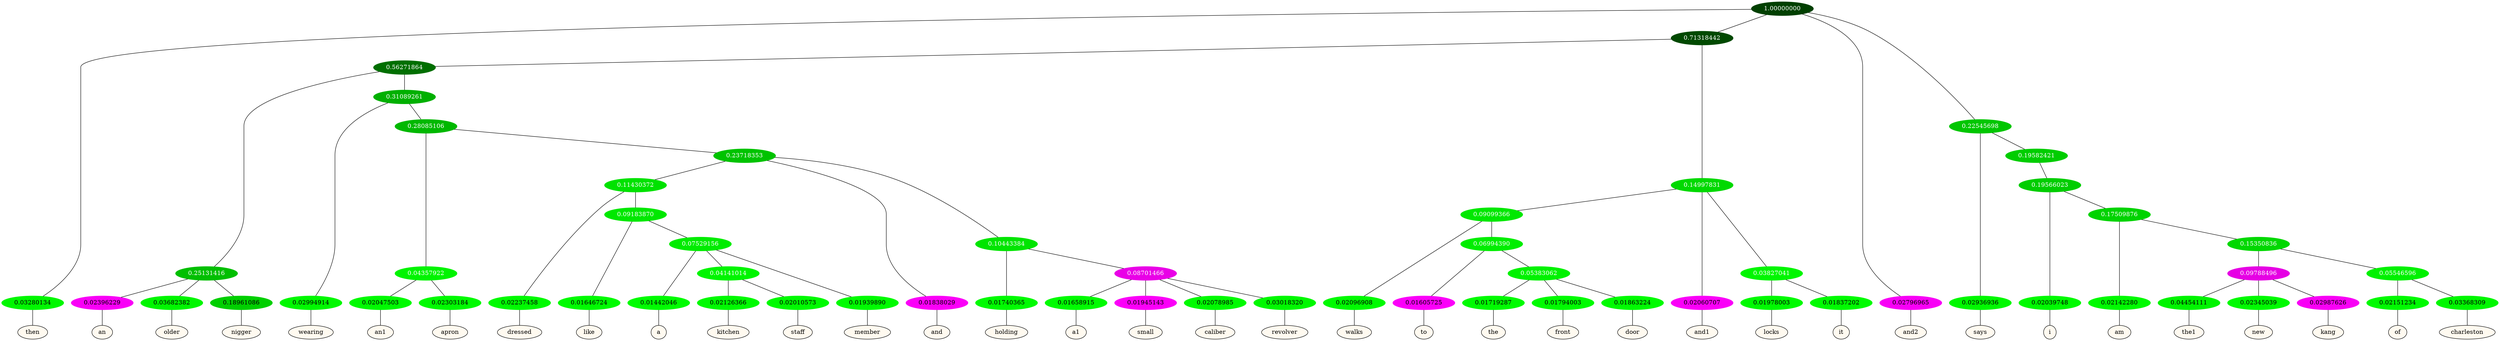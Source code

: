 graph {
	node [format=png height=0.15 nodesep=0.001 ordering=out overlap=prism overlap_scaling=0.01 ranksep=0.001 ratio=0.2 style=filled width=0.15]
	{
		rank=same
		a_w_1 [label=then color=black fillcolor=floralwhite style="filled,solid"]
		a_w_15 [label=an color=black fillcolor=floralwhite style="filled,solid"]
		a_w_16 [label=older color=black fillcolor=floralwhite style="filled,solid"]
		a_w_17 [label=nigger color=black fillcolor=floralwhite style="filled,solid"]
		a_w_18 [label=wearing color=black fillcolor=floralwhite style="filled,solid"]
		a_w_32 [label=an1 color=black fillcolor=floralwhite style="filled,solid"]
		a_w_33 [label=apron color=black fillcolor=floralwhite style="filled,solid"]
		a_w_42 [label=dressed color=black fillcolor=floralwhite style="filled,solid"]
		a_w_51 [label=like color=black fillcolor=floralwhite style="filled,solid"]
		a_w_57 [label=a color=black fillcolor=floralwhite style="filled,solid"]
		a_w_60 [label=kitchen color=black fillcolor=floralwhite style="filled,solid"]
		a_w_61 [label=staff color=black fillcolor=floralwhite style="filled,solid"]
		a_w_59 [label=member color=black fillcolor=floralwhite style="filled,solid"]
		a_w_35 [label=and color=black fillcolor=floralwhite style="filled,solid"]
		a_w_44 [label=holding color=black fillcolor=floralwhite style="filled,solid"]
		a_w_53 [label=a1 color=black fillcolor=floralwhite style="filled,solid"]
		a_w_54 [label=small color=black fillcolor=floralwhite style="filled,solid"]
		a_w_55 [label=caliber color=black fillcolor=floralwhite style="filled,solid"]
		a_w_56 [label=revolver color=black fillcolor=floralwhite style="filled,solid"]
		a_w_20 [label=walks color=black fillcolor=floralwhite style="filled,solid"]
		a_w_28 [label=to color=black fillcolor=floralwhite style="filled,solid"]
		a_w_37 [label=the color=black fillcolor=floralwhite style="filled,solid"]
		a_w_38 [label=front color=black fillcolor=floralwhite style="filled,solid"]
		a_w_39 [label=door color=black fillcolor=floralwhite style="filled,solid"]
		a_w_12 [label=and1 color=black fillcolor=floralwhite style="filled,solid"]
		a_w_22 [label=locks color=black fillcolor=floralwhite style="filled,solid"]
		a_w_23 [label=it color=black fillcolor=floralwhite style="filled,solid"]
		a_w_3 [label=and2 color=black fillcolor=floralwhite style="filled,solid"]
		a_w_7 [label=says color=black fillcolor=floralwhite style="filled,solid"]
		a_w_24 [label=i color=black fillcolor=floralwhite style="filled,solid"]
		a_w_30 [label=am color=black fillcolor=floralwhite style="filled,solid"]
		a_w_46 [label=the1 color=black fillcolor=floralwhite style="filled,solid"]
		a_w_47 [label=new color=black fillcolor=floralwhite style="filled,solid"]
		a_w_48 [label=kang color=black fillcolor=floralwhite style="filled,solid"]
		a_w_49 [label=of color=black fillcolor=floralwhite style="filled,solid"]
		a_w_50 [label=charleston color=black fillcolor=floralwhite style="filled,solid"]
	}
	a_n_1 -- a_w_1
	a_n_15 -- a_w_15
	a_n_16 -- a_w_16
	a_n_17 -- a_w_17
	a_n_18 -- a_w_18
	a_n_32 -- a_w_32
	a_n_33 -- a_w_33
	a_n_42 -- a_w_42
	a_n_51 -- a_w_51
	a_n_57 -- a_w_57
	a_n_60 -- a_w_60
	a_n_61 -- a_w_61
	a_n_59 -- a_w_59
	a_n_35 -- a_w_35
	a_n_44 -- a_w_44
	a_n_53 -- a_w_53
	a_n_54 -- a_w_54
	a_n_55 -- a_w_55
	a_n_56 -- a_w_56
	a_n_20 -- a_w_20
	a_n_28 -- a_w_28
	a_n_37 -- a_w_37
	a_n_38 -- a_w_38
	a_n_39 -- a_w_39
	a_n_12 -- a_w_12
	a_n_22 -- a_w_22
	a_n_23 -- a_w_23
	a_n_3 -- a_w_3
	a_n_7 -- a_w_7
	a_n_24 -- a_w_24
	a_n_30 -- a_w_30
	a_n_46 -- a_w_46
	a_n_47 -- a_w_47
	a_n_48 -- a_w_48
	a_n_49 -- a_w_49
	a_n_50 -- a_w_50
	{
		rank=same
		a_n_1 [label=0.03280134 color="0.334 1.000 0.967" fontcolor=black]
		a_n_15 [label=0.02396229 color="0.835 1.000 0.976" fontcolor=black]
		a_n_16 [label=0.03682382 color="0.334 1.000 0.963" fontcolor=black]
		a_n_17 [label=0.18961086 color="0.334 1.000 0.810" fontcolor=black]
		a_n_18 [label=0.02994914 color="0.334 1.000 0.970" fontcolor=black]
		a_n_32 [label=0.02047503 color="0.334 1.000 0.980" fontcolor=black]
		a_n_33 [label=0.02303184 color="0.334 1.000 0.977" fontcolor=black]
		a_n_42 [label=0.02237458 color="0.334 1.000 0.978" fontcolor=black]
		a_n_51 [label=0.01646724 color="0.334 1.000 0.984" fontcolor=black]
		a_n_57 [label=0.01442046 color="0.334 1.000 0.986" fontcolor=black]
		a_n_60 [label=0.02126366 color="0.334 1.000 0.979" fontcolor=black]
		a_n_61 [label=0.02010573 color="0.334 1.000 0.980" fontcolor=black]
		a_n_59 [label=0.01939890 color="0.334 1.000 0.981" fontcolor=black]
		a_n_35 [label=0.01838029 color="0.835 1.000 0.982" fontcolor=black]
		a_n_44 [label=0.01740365 color="0.334 1.000 0.983" fontcolor=black]
		a_n_53 [label=0.01658915 color="0.334 1.000 0.983" fontcolor=black]
		a_n_54 [label=0.01945143 color="0.835 1.000 0.981" fontcolor=black]
		a_n_55 [label=0.02078985 color="0.334 1.000 0.979" fontcolor=black]
		a_n_56 [label=0.03018320 color="0.334 1.000 0.970" fontcolor=black]
		a_n_20 [label=0.02096908 color="0.334 1.000 0.979" fontcolor=black]
		a_n_28 [label=0.01605725 color="0.835 1.000 0.984" fontcolor=black]
		a_n_37 [label=0.01719287 color="0.334 1.000 0.983" fontcolor=black]
		a_n_38 [label=0.01794003 color="0.334 1.000 0.982" fontcolor=black]
		a_n_39 [label=0.01863224 color="0.334 1.000 0.981" fontcolor=black]
		a_n_12 [label=0.02060707 color="0.835 1.000 0.979" fontcolor=black]
		a_n_22 [label=0.01978003 color="0.334 1.000 0.980" fontcolor=black]
		a_n_23 [label=0.01837202 color="0.334 1.000 0.982" fontcolor=black]
		a_n_3 [label=0.02796965 color="0.835 1.000 0.972" fontcolor=black]
		a_n_7 [label=0.02936936 color="0.334 1.000 0.971" fontcolor=black]
		a_n_24 [label=0.02039748 color="0.334 1.000 0.980" fontcolor=black]
		a_n_30 [label=0.02142280 color="0.334 1.000 0.979" fontcolor=black]
		a_n_46 [label=0.04454111 color="0.334 1.000 0.955" fontcolor=black]
		a_n_47 [label=0.02345039 color="0.334 1.000 0.977" fontcolor=black]
		a_n_48 [label=0.02987626 color="0.835 1.000 0.970" fontcolor=black]
		a_n_49 [label=0.02151234 color="0.334 1.000 0.978" fontcolor=black]
		a_n_50 [label=0.03368309 color="0.334 1.000 0.966" fontcolor=black]
	}
	a_n_0 [label=1.00000000 color="0.334 1.000 0.250" fontcolor=grey99]
	a_n_0 -- a_n_1
	a_n_2 [label=0.71318442 color="0.334 1.000 0.287" fontcolor=grey99]
	a_n_0 -- a_n_2
	a_n_0 -- a_n_3
	a_n_4 [label=0.22545698 color="0.334 1.000 0.775" fontcolor=grey99]
	a_n_0 -- a_n_4
	a_n_5 [label=0.56271864 color="0.334 1.000 0.437" fontcolor=grey99]
	a_n_2 -- a_n_5
	a_n_6 [label=0.14997831 color="0.334 1.000 0.850" fontcolor=grey99]
	a_n_2 -- a_n_6
	a_n_4 -- a_n_7
	a_n_8 [label=0.19582421 color="0.334 1.000 0.804" fontcolor=grey99]
	a_n_4 -- a_n_8
	a_n_9 [label=0.25131416 color="0.334 1.000 0.749" fontcolor=grey99]
	a_n_5 -- a_n_9
	a_n_10 [label=0.31089261 color="0.334 1.000 0.689" fontcolor=grey99]
	a_n_5 -- a_n_10
	a_n_11 [label=0.09099366 color="0.334 1.000 0.909" fontcolor=grey99]
	a_n_6 -- a_n_11
	a_n_6 -- a_n_12
	a_n_13 [label=0.03827041 color="0.334 1.000 0.962" fontcolor=grey99]
	a_n_6 -- a_n_13
	a_n_14 [label=0.19566023 color="0.334 1.000 0.804" fontcolor=grey99]
	a_n_8 -- a_n_14
	a_n_9 -- a_n_15
	a_n_9 -- a_n_16
	a_n_9 -- a_n_17
	a_n_10 -- a_n_18
	a_n_19 [label=0.28085106 color="0.334 1.000 0.719" fontcolor=grey99]
	a_n_10 -- a_n_19
	a_n_11 -- a_n_20
	a_n_21 [label=0.06994390 color="0.334 1.000 0.930" fontcolor=grey99]
	a_n_11 -- a_n_21
	a_n_13 -- a_n_22
	a_n_13 -- a_n_23
	a_n_14 -- a_n_24
	a_n_25 [label=0.17509876 color="0.334 1.000 0.825" fontcolor=grey99]
	a_n_14 -- a_n_25
	a_n_26 [label=0.04357922 color="0.334 1.000 0.956" fontcolor=grey99]
	a_n_19 -- a_n_26
	a_n_27 [label=0.23718353 color="0.334 1.000 0.763" fontcolor=grey99]
	a_n_19 -- a_n_27
	a_n_21 -- a_n_28
	a_n_29 [label=0.05383062 color="0.334 1.000 0.946" fontcolor=grey99]
	a_n_21 -- a_n_29
	a_n_25 -- a_n_30
	a_n_31 [label=0.15350836 color="0.334 1.000 0.846" fontcolor=grey99]
	a_n_25 -- a_n_31
	a_n_26 -- a_n_32
	a_n_26 -- a_n_33
	a_n_34 [label=0.11430372 color="0.334 1.000 0.886" fontcolor=grey99]
	a_n_27 -- a_n_34
	a_n_27 -- a_n_35
	a_n_36 [label=0.10443384 color="0.334 1.000 0.896" fontcolor=grey99]
	a_n_27 -- a_n_36
	a_n_29 -- a_n_37
	a_n_29 -- a_n_38
	a_n_29 -- a_n_39
	a_n_40 [label=0.09788496 color="0.835 1.000 0.902" fontcolor=grey99]
	a_n_31 -- a_n_40
	a_n_41 [label=0.05546596 color="0.334 1.000 0.945" fontcolor=grey99]
	a_n_31 -- a_n_41
	a_n_34 -- a_n_42
	a_n_43 [label=0.09183870 color="0.334 1.000 0.908" fontcolor=grey99]
	a_n_34 -- a_n_43
	a_n_36 -- a_n_44
	a_n_45 [label=0.08701466 color="0.835 1.000 0.913" fontcolor=grey99]
	a_n_36 -- a_n_45
	a_n_40 -- a_n_46
	a_n_40 -- a_n_47
	a_n_40 -- a_n_48
	a_n_41 -- a_n_49
	a_n_41 -- a_n_50
	a_n_43 -- a_n_51
	a_n_52 [label=0.07529156 color="0.334 1.000 0.925" fontcolor=grey99]
	a_n_43 -- a_n_52
	a_n_45 -- a_n_53
	a_n_45 -- a_n_54
	a_n_45 -- a_n_55
	a_n_45 -- a_n_56
	a_n_52 -- a_n_57
	a_n_58 [label=0.04141014 color="0.334 1.000 0.959" fontcolor=grey99]
	a_n_52 -- a_n_58
	a_n_52 -- a_n_59
	a_n_58 -- a_n_60
	a_n_58 -- a_n_61
}
